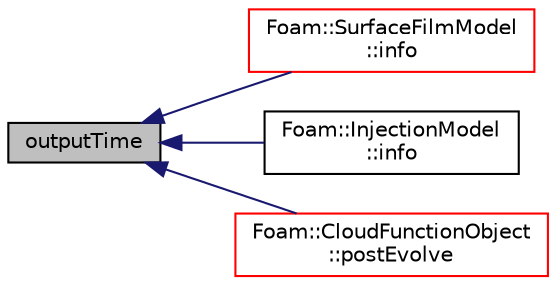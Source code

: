 digraph "outputTime"
{
  bgcolor="transparent";
  edge [fontname="Helvetica",fontsize="10",labelfontname="Helvetica",labelfontsize="10"];
  node [fontname="Helvetica",fontsize="10",shape=record];
  rankdir="LR";
  Node1 [label="outputTime",height=0.2,width=0.4,color="black", fillcolor="grey75", style="filled", fontcolor="black"];
  Node1 -> Node2 [dir="back",color="midnightblue",fontsize="10",style="solid",fontname="Helvetica"];
  Node2 [label="Foam::SurfaceFilmModel\l::info",height=0.2,width=0.4,color="red",URL="$a02548.html#a535c2aef67becff77ed292ab0eceb44c",tooltip="Write surface film info to stream. "];
  Node1 -> Node3 [dir="back",color="midnightblue",fontsize="10",style="solid",fontname="Helvetica"];
  Node3 [label="Foam::InjectionModel\l::info",height=0.2,width=0.4,color="black",URL="$a01113.html#a535c2aef67becff77ed292ab0eceb44c",tooltip="Write injection info to stream. "];
  Node1 -> Node4 [dir="back",color="midnightblue",fontsize="10",style="solid",fontname="Helvetica"];
  Node4 [label="Foam::CloudFunctionObject\l::postEvolve",height=0.2,width=0.4,color="red",URL="$a00283.html#a0bf23f36eb3424966e359419a566eb0a",tooltip="Post-evolve hook. "];
}
